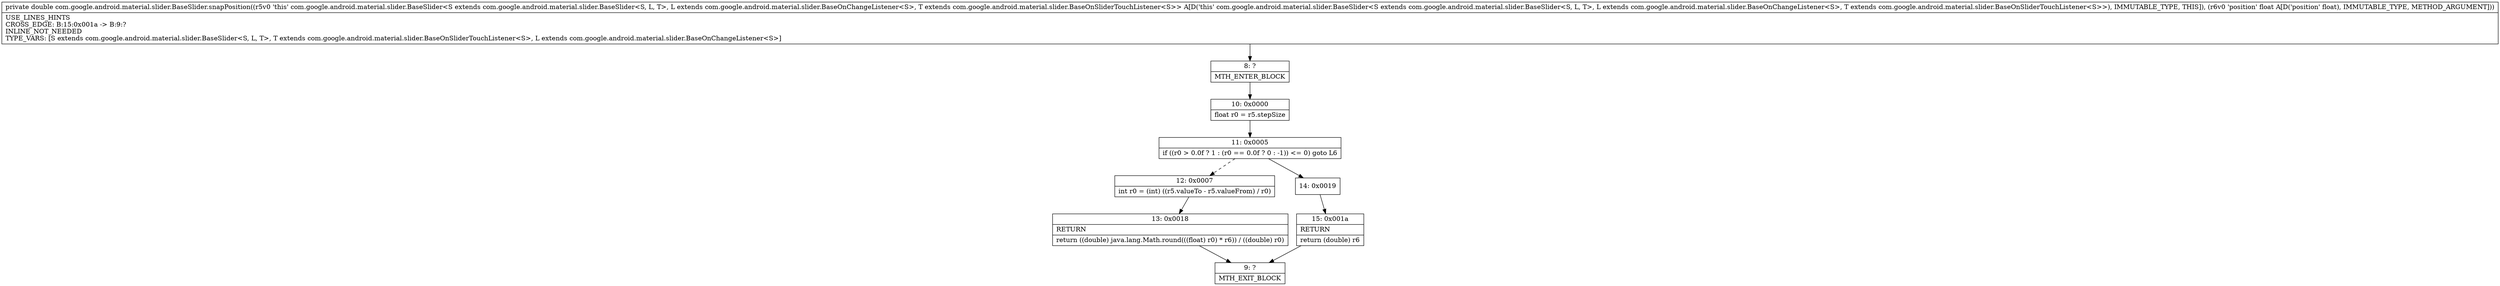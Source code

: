 digraph "CFG forcom.google.android.material.slider.BaseSlider.snapPosition(F)D" {
Node_8 [shape=record,label="{8\:\ ?|MTH_ENTER_BLOCK\l}"];
Node_10 [shape=record,label="{10\:\ 0x0000|float r0 = r5.stepSize\l}"];
Node_11 [shape=record,label="{11\:\ 0x0005|if ((r0 \> 0.0f ? 1 : (r0 == 0.0f ? 0 : \-1)) \<= 0) goto L6\l}"];
Node_12 [shape=record,label="{12\:\ 0x0007|int r0 = (int) ((r5.valueTo \- r5.valueFrom) \/ r0)\l}"];
Node_13 [shape=record,label="{13\:\ 0x0018|RETURN\l|return ((double) java.lang.Math.round(((float) r0) * r6)) \/ ((double) r0)\l}"];
Node_9 [shape=record,label="{9\:\ ?|MTH_EXIT_BLOCK\l}"];
Node_14 [shape=record,label="{14\:\ 0x0019}"];
Node_15 [shape=record,label="{15\:\ 0x001a|RETURN\l|return (double) r6\l}"];
MethodNode[shape=record,label="{private double com.google.android.material.slider.BaseSlider.snapPosition((r5v0 'this' com.google.android.material.slider.BaseSlider\<S extends com.google.android.material.slider.BaseSlider\<S, L, T\>, L extends com.google.android.material.slider.BaseOnChangeListener\<S\>, T extends com.google.android.material.slider.BaseOnSliderTouchListener\<S\>\> A[D('this' com.google.android.material.slider.BaseSlider\<S extends com.google.android.material.slider.BaseSlider\<S, L, T\>, L extends com.google.android.material.slider.BaseOnChangeListener\<S\>, T extends com.google.android.material.slider.BaseOnSliderTouchListener\<S\>\>), IMMUTABLE_TYPE, THIS]), (r6v0 'position' float A[D('position' float), IMMUTABLE_TYPE, METHOD_ARGUMENT]))  | USE_LINES_HINTS\lCROSS_EDGE: B:15:0x001a \-\> B:9:?\lINLINE_NOT_NEEDED\lTYPE_VARS: [S extends com.google.android.material.slider.BaseSlider\<S, L, T\>, T extends com.google.android.material.slider.BaseOnSliderTouchListener\<S\>, L extends com.google.android.material.slider.BaseOnChangeListener\<S\>]\l}"];
MethodNode -> Node_8;Node_8 -> Node_10;
Node_10 -> Node_11;
Node_11 -> Node_12[style=dashed];
Node_11 -> Node_14;
Node_12 -> Node_13;
Node_13 -> Node_9;
Node_14 -> Node_15;
Node_15 -> Node_9;
}

